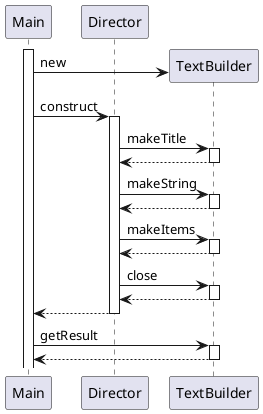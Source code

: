 @startuml
participant Main
participant Director
participant TextBuilder
activate Main
create TextBuilder
Main -> TextBuilder: new
Main -> Director: construct
activate Director
Director -> TextBuilder: makeTitle
activate TextBuilder
Director <-- TextBuilder
deactivate TextBuilder
Director -> TextBuilder: makeString
activate TextBuilder
Director <-- TextBuilder
deactivate TextBuilder
Director -> TextBuilder: makeItems
activate TextBuilder
Director <-- TextBuilder
deactivate TextBuilder
Director -> TextBuilder: close
activate TextBuilder
Director <-- TextBuilder
deactivate TextBuilder
Main <-- Director
deactivate Director
Main -> TextBuilder : getResult
activate TextBuilder
Main <-- TextBuilder
deactivate TextBuilder
@enduml